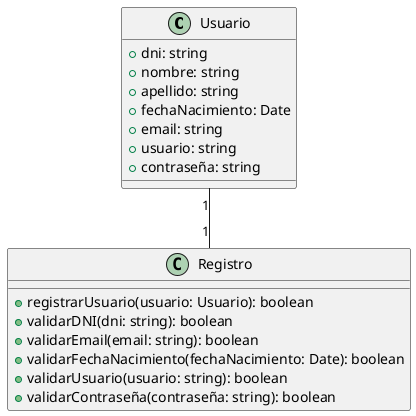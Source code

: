 @startuml

class Usuario {
  + dni: string
  + nombre: string
  + apellido: string
  + fechaNacimiento: Date
  + email: string
  + usuario: string
  + contraseña: string
}

class Registro {
  + registrarUsuario(usuario: Usuario): boolean
  + validarDNI(dni: string): boolean
  + validarEmail(email: string): boolean
  + validarFechaNacimiento(fechaNacimiento: Date): boolean
  + validarUsuario(usuario: string): boolean
  + validarContraseña(contraseña: string): boolean
}

Usuario "1" -- "1" Registro

@enduml
